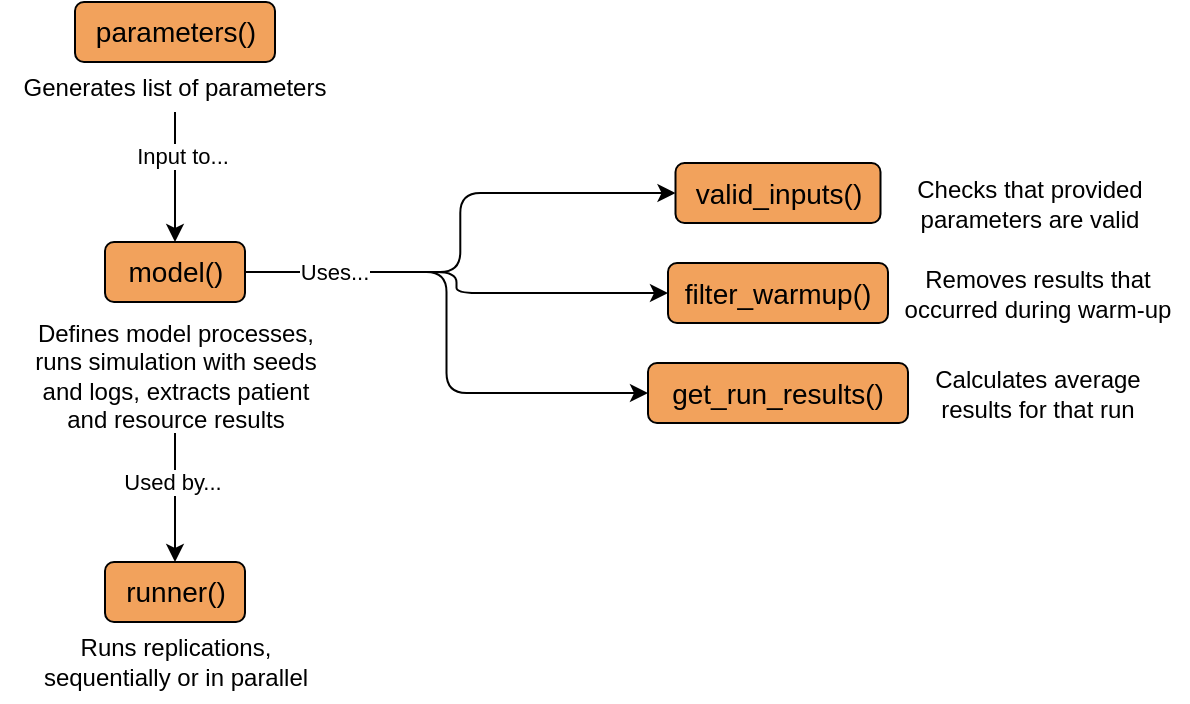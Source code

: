 <mxfile version="26.1.1">
  <diagram name="Page-1" id="ynTKS2v_TZv17swCPKiS">
    <mxGraphModel dx="1434" dy="915" grid="1" gridSize="10" guides="1" tooltips="1" connect="1" arrows="1" fold="1" page="1" pageScale="1" pageWidth="827" pageHeight="1169" math="0" shadow="0">
      <root>
        <mxCell id="0" />
        <mxCell id="1" parent="0" />
        <mxCell id="ltitkqDnKHNBnyyiyaz9-11" value="&lt;span style=&quot;font-size: 14px;&quot;&gt;parameters()&lt;/span&gt;" style="rounded=1;whiteSpace=wrap;html=1;fillColor=#F2A25C;" parent="1" vertex="1">
          <mxGeometry x="127.5" y="50" width="100" height="30" as="geometry" />
        </mxCell>
        <mxCell id="5LiT1j53H3c69v0TLy5i-11" style="edgeStyle=orthogonalEdgeStyle;rounded=0;orthogonalLoop=1;jettySize=auto;html=1;exitX=0.5;exitY=1;exitDx=0;exitDy=0;entryX=0.5;entryY=0;entryDx=0;entryDy=0;" edge="1" parent="1" source="ltitkqDnKHNBnyyiyaz9-40" target="5LiT1j53H3c69v0TLy5i-1">
          <mxGeometry relative="1" as="geometry" />
        </mxCell>
        <mxCell id="5LiT1j53H3c69v0TLy5i-17" value="Input to..." style="edgeLabel;html=1;align=center;verticalAlign=middle;resizable=0;points=[];" vertex="1" connectable="0" parent="5LiT1j53H3c69v0TLy5i-11">
          <mxGeometry x="-0.333" y="3" relative="1" as="geometry">
            <mxPoint as="offset" />
          </mxGeometry>
        </mxCell>
        <mxCell id="ltitkqDnKHNBnyyiyaz9-40" value="Generates list of parameters" style="text;html=1;align=center;verticalAlign=middle;whiteSpace=wrap;rounded=1;" parent="1" vertex="1">
          <mxGeometry x="90" y="81.5" width="175" height="23.5" as="geometry" />
        </mxCell>
        <mxCell id="5LiT1j53H3c69v0TLy5i-14" style="edgeStyle=orthogonalEdgeStyle;rounded=1;orthogonalLoop=1;jettySize=auto;html=1;exitX=1;exitY=0.5;exitDx=0;exitDy=0;entryX=0;entryY=0.5;entryDx=0;entryDy=0;curved=0;" edge="1" parent="1" source="5LiT1j53H3c69v0TLy5i-1" target="5LiT1j53H3c69v0TLy5i-3">
          <mxGeometry relative="1" as="geometry" />
        </mxCell>
        <mxCell id="5LiT1j53H3c69v0TLy5i-15" style="edgeStyle=orthogonalEdgeStyle;rounded=1;orthogonalLoop=1;jettySize=auto;html=1;exitX=1;exitY=0.5;exitDx=0;exitDy=0;entryX=0;entryY=0.5;entryDx=0;entryDy=0;curved=0;" edge="1" parent="1" source="5LiT1j53H3c69v0TLy5i-1" target="5LiT1j53H3c69v0TLy5i-5">
          <mxGeometry relative="1" as="geometry" />
        </mxCell>
        <mxCell id="5LiT1j53H3c69v0TLy5i-16" style="edgeStyle=orthogonalEdgeStyle;rounded=1;orthogonalLoop=1;jettySize=auto;html=1;exitX=1;exitY=0.5;exitDx=0;exitDy=0;entryX=0;entryY=0.5;entryDx=0;entryDy=0;curved=0;" edge="1" parent="1" source="5LiT1j53H3c69v0TLy5i-1" target="5LiT1j53H3c69v0TLy5i-7">
          <mxGeometry relative="1" as="geometry" />
        </mxCell>
        <mxCell id="5LiT1j53H3c69v0TLy5i-18" value="Uses..." style="edgeLabel;html=1;align=center;verticalAlign=middle;resizable=0;points=[];" vertex="1" connectable="0" parent="5LiT1j53H3c69v0TLy5i-16">
          <mxGeometry x="-0.664" relative="1" as="geometry">
            <mxPoint as="offset" />
          </mxGeometry>
        </mxCell>
        <mxCell id="5LiT1j53H3c69v0TLy5i-1" value="&lt;span style=&quot;font-size: 14px;&quot;&gt;model()&lt;/span&gt;" style="rounded=1;whiteSpace=wrap;html=1;fillColor=#F2A25C;" vertex="1" parent="1">
          <mxGeometry x="142.5" y="170" width="70" height="30" as="geometry" />
        </mxCell>
        <mxCell id="5LiT1j53H3c69v0TLy5i-13" style="edgeStyle=orthogonalEdgeStyle;rounded=0;orthogonalLoop=1;jettySize=auto;html=1;exitX=0.5;exitY=1;exitDx=0;exitDy=0;entryX=0.5;entryY=0;entryDx=0;entryDy=0;" edge="1" parent="1" source="5LiT1j53H3c69v0TLy5i-2" target="5LiT1j53H3c69v0TLy5i-9">
          <mxGeometry relative="1" as="geometry" />
        </mxCell>
        <mxCell id="5LiT1j53H3c69v0TLy5i-19" value="Used by..." style="edgeLabel;html=1;align=center;verticalAlign=middle;resizable=0;points=[];" vertex="1" connectable="0" parent="5LiT1j53H3c69v0TLy5i-13">
          <mxGeometry x="-0.248" y="-2" relative="1" as="geometry">
            <mxPoint as="offset" />
          </mxGeometry>
        </mxCell>
        <mxCell id="5LiT1j53H3c69v0TLy5i-2" value="Defines model processes, runs simulation with seeds and logs, extracts patient and resource results" style="text;html=1;align=center;verticalAlign=middle;whiteSpace=wrap;rounded=1;" vertex="1" parent="1">
          <mxGeometry x="102.5" y="208" width="150" height="57.5" as="geometry" />
        </mxCell>
        <mxCell id="5LiT1j53H3c69v0TLy5i-3" value="&lt;span style=&quot;font-size: 14px;&quot;&gt;valid_inputs()&lt;/span&gt;" style="rounded=1;whiteSpace=wrap;html=1;fillColor=#F2A25C;" vertex="1" parent="1">
          <mxGeometry x="427.75" y="130.5" width="102.5" height="30" as="geometry" />
        </mxCell>
        <mxCell id="5LiT1j53H3c69v0TLy5i-4" value="Checks that provided parameters are valid" style="text;html=1;align=center;verticalAlign=middle;whiteSpace=wrap;rounded=1;" vertex="1" parent="1">
          <mxGeometry x="530.25" y="130.5" width="150" height="40" as="geometry" />
        </mxCell>
        <mxCell id="5LiT1j53H3c69v0TLy5i-5" value="&lt;span style=&quot;font-size: 14px;&quot;&gt;filter_warmup()&lt;/span&gt;" style="rounded=1;whiteSpace=wrap;html=1;fillColor=#F2A25C;" vertex="1" parent="1">
          <mxGeometry x="424" y="180.5" width="110" height="30" as="geometry" />
        </mxCell>
        <mxCell id="5LiT1j53H3c69v0TLy5i-6" value="Removes results that occurred during warm-up" style="text;html=1;align=center;verticalAlign=middle;whiteSpace=wrap;rounded=1;" vertex="1" parent="1">
          <mxGeometry x="534" y="175.5" width="150" height="40" as="geometry" />
        </mxCell>
        <mxCell id="5LiT1j53H3c69v0TLy5i-7" value="&lt;span style=&quot;font-size: 14px;&quot;&gt;get_run_results()&lt;/span&gt;" style="rounded=1;whiteSpace=wrap;html=1;fillColor=#F2A25C;" vertex="1" parent="1">
          <mxGeometry x="414" y="230.5" width="130" height="30" as="geometry" />
        </mxCell>
        <mxCell id="5LiT1j53H3c69v0TLy5i-8" value="Calculates average results for that run" style="text;html=1;align=center;verticalAlign=middle;whiteSpace=wrap;rounded=1;" vertex="1" parent="1">
          <mxGeometry x="544" y="225.5" width="130" height="40" as="geometry" />
        </mxCell>
        <mxCell id="5LiT1j53H3c69v0TLy5i-9" value="&lt;span style=&quot;font-size: 14px;&quot;&gt;runner()&lt;/span&gt;" style="rounded=1;whiteSpace=wrap;html=1;fillColor=#F2A25C;" vertex="1" parent="1">
          <mxGeometry x="142.5" y="330" width="70" height="30" as="geometry" />
        </mxCell>
        <mxCell id="5LiT1j53H3c69v0TLy5i-10" value="Runs replications, sequentially or in parallel" style="text;html=1;align=center;verticalAlign=middle;whiteSpace=wrap;rounded=1;" vertex="1" parent="1">
          <mxGeometry x="102.5" y="360" width="150" height="40" as="geometry" />
        </mxCell>
      </root>
    </mxGraphModel>
  </diagram>
</mxfile>
